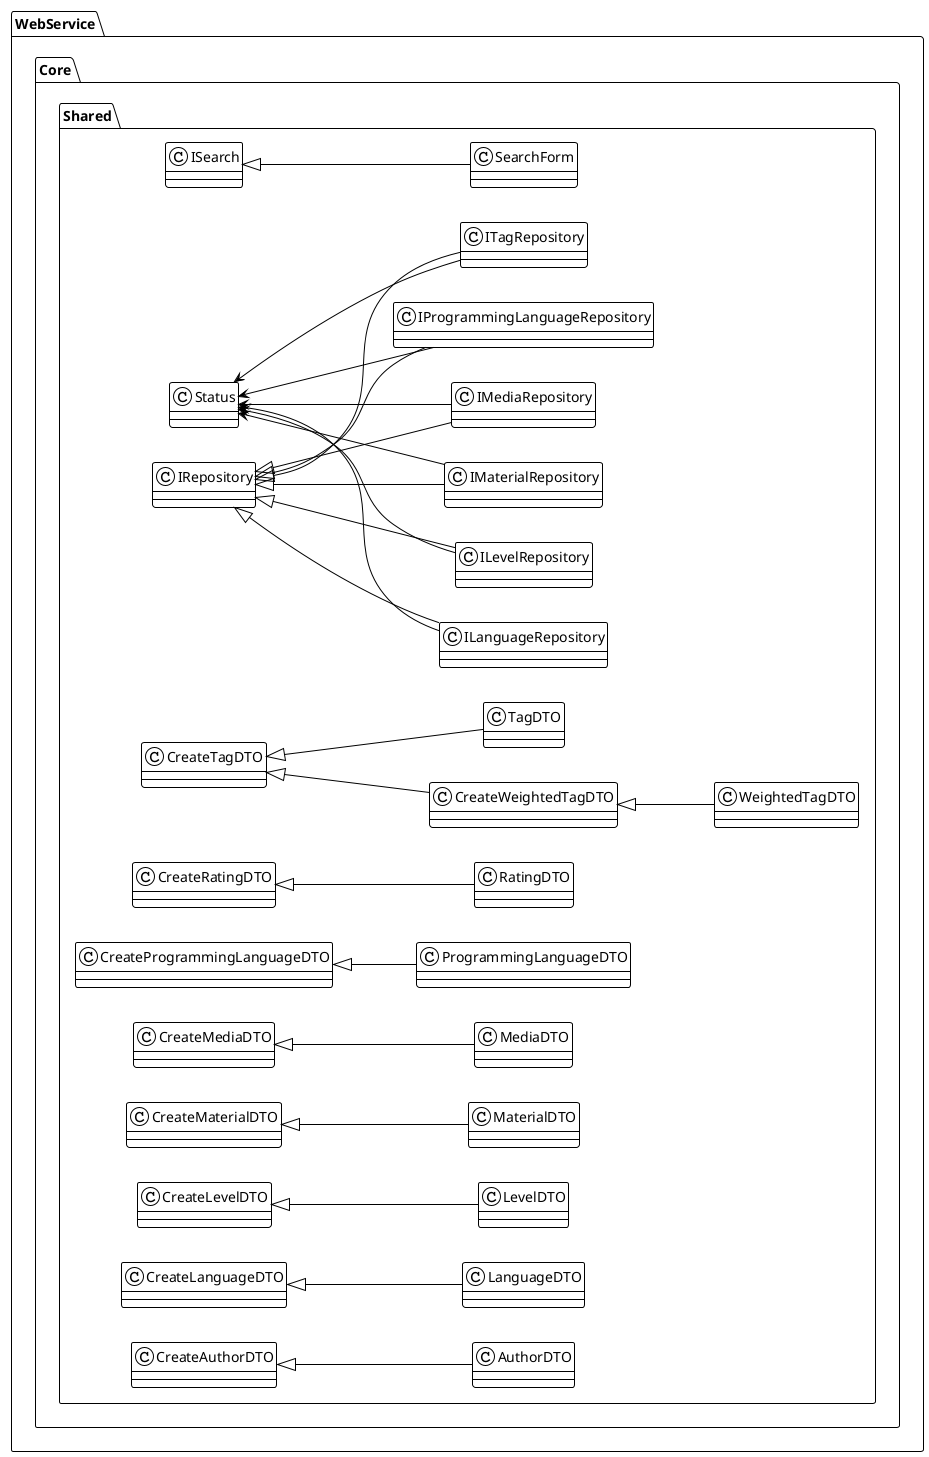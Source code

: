 @startuml
!theme plain
left to right direction

package WebService.Core.Shared {
    class AuthorDTO
    class LanguageDTO
    class LevelDTO
    class MaterialDTO
    class MediaDTO
    class ProgrammingLanguageDTO
    class RatingDTO
    class TagDTO
    class WeightedTagDTO

    class CreateAuthorDTO
    class CreateLanguageDTO
    class CreateLevelDTO
    class CreateMaterialDTO
    class CreateMediaDTO
    class CreateProgrammingLanguageDTO
    class CreateRatingDTO
    class CreateTagDTO
    class CreateWeightedTagDTO

    class SearchForm
    class Status
    class ISearch
    class ILanguageRepository
    class ILevelRepository
    class IMaterialRepository
    class IMediaRepository
    class IProgrammingLanguageRepository
    class IRepository
    class ITagRepository
}

AuthorDTO -u-|> CreateAuthorDTO
LanguageDTO -u-|> CreateLanguageDTO
LevelDTO -u-|> CreateLevelDTO
MaterialDTO -u-|> CreateMaterialDTO
MediaDTO -u-|> CreateMediaDTO
ProgrammingLanguageDTO -u-|> CreateProgrammingLanguageDTO
RatingDTO -u-|> CreateRatingDTO
TagDTO -u-|> CreateTagDTO
WeightedTagDTO -u-|> CreateWeightedTagDTO
CreateWeightedTagDTO -u-|> CreateTagDTO

ILanguageRepository -u-|> IRepository
ILevelRepository -u-|> IRepository
IMaterialRepository -u-|> IRepository
IMediaRepository -u-|> IRepository
IProgrammingLanguageRepository -u-|> IRepository
ITagRepository -u-|> IRepository

ILanguageRepository -u-> Status
ILevelRepository -u-> Status
IMaterialRepository -u-> Status
IMediaRepository -u-> Status
IProgrammingLanguageRepository -u-> Status
ITagRepository -u-> Status

SearchForm -u-|> ISearch

@enduml